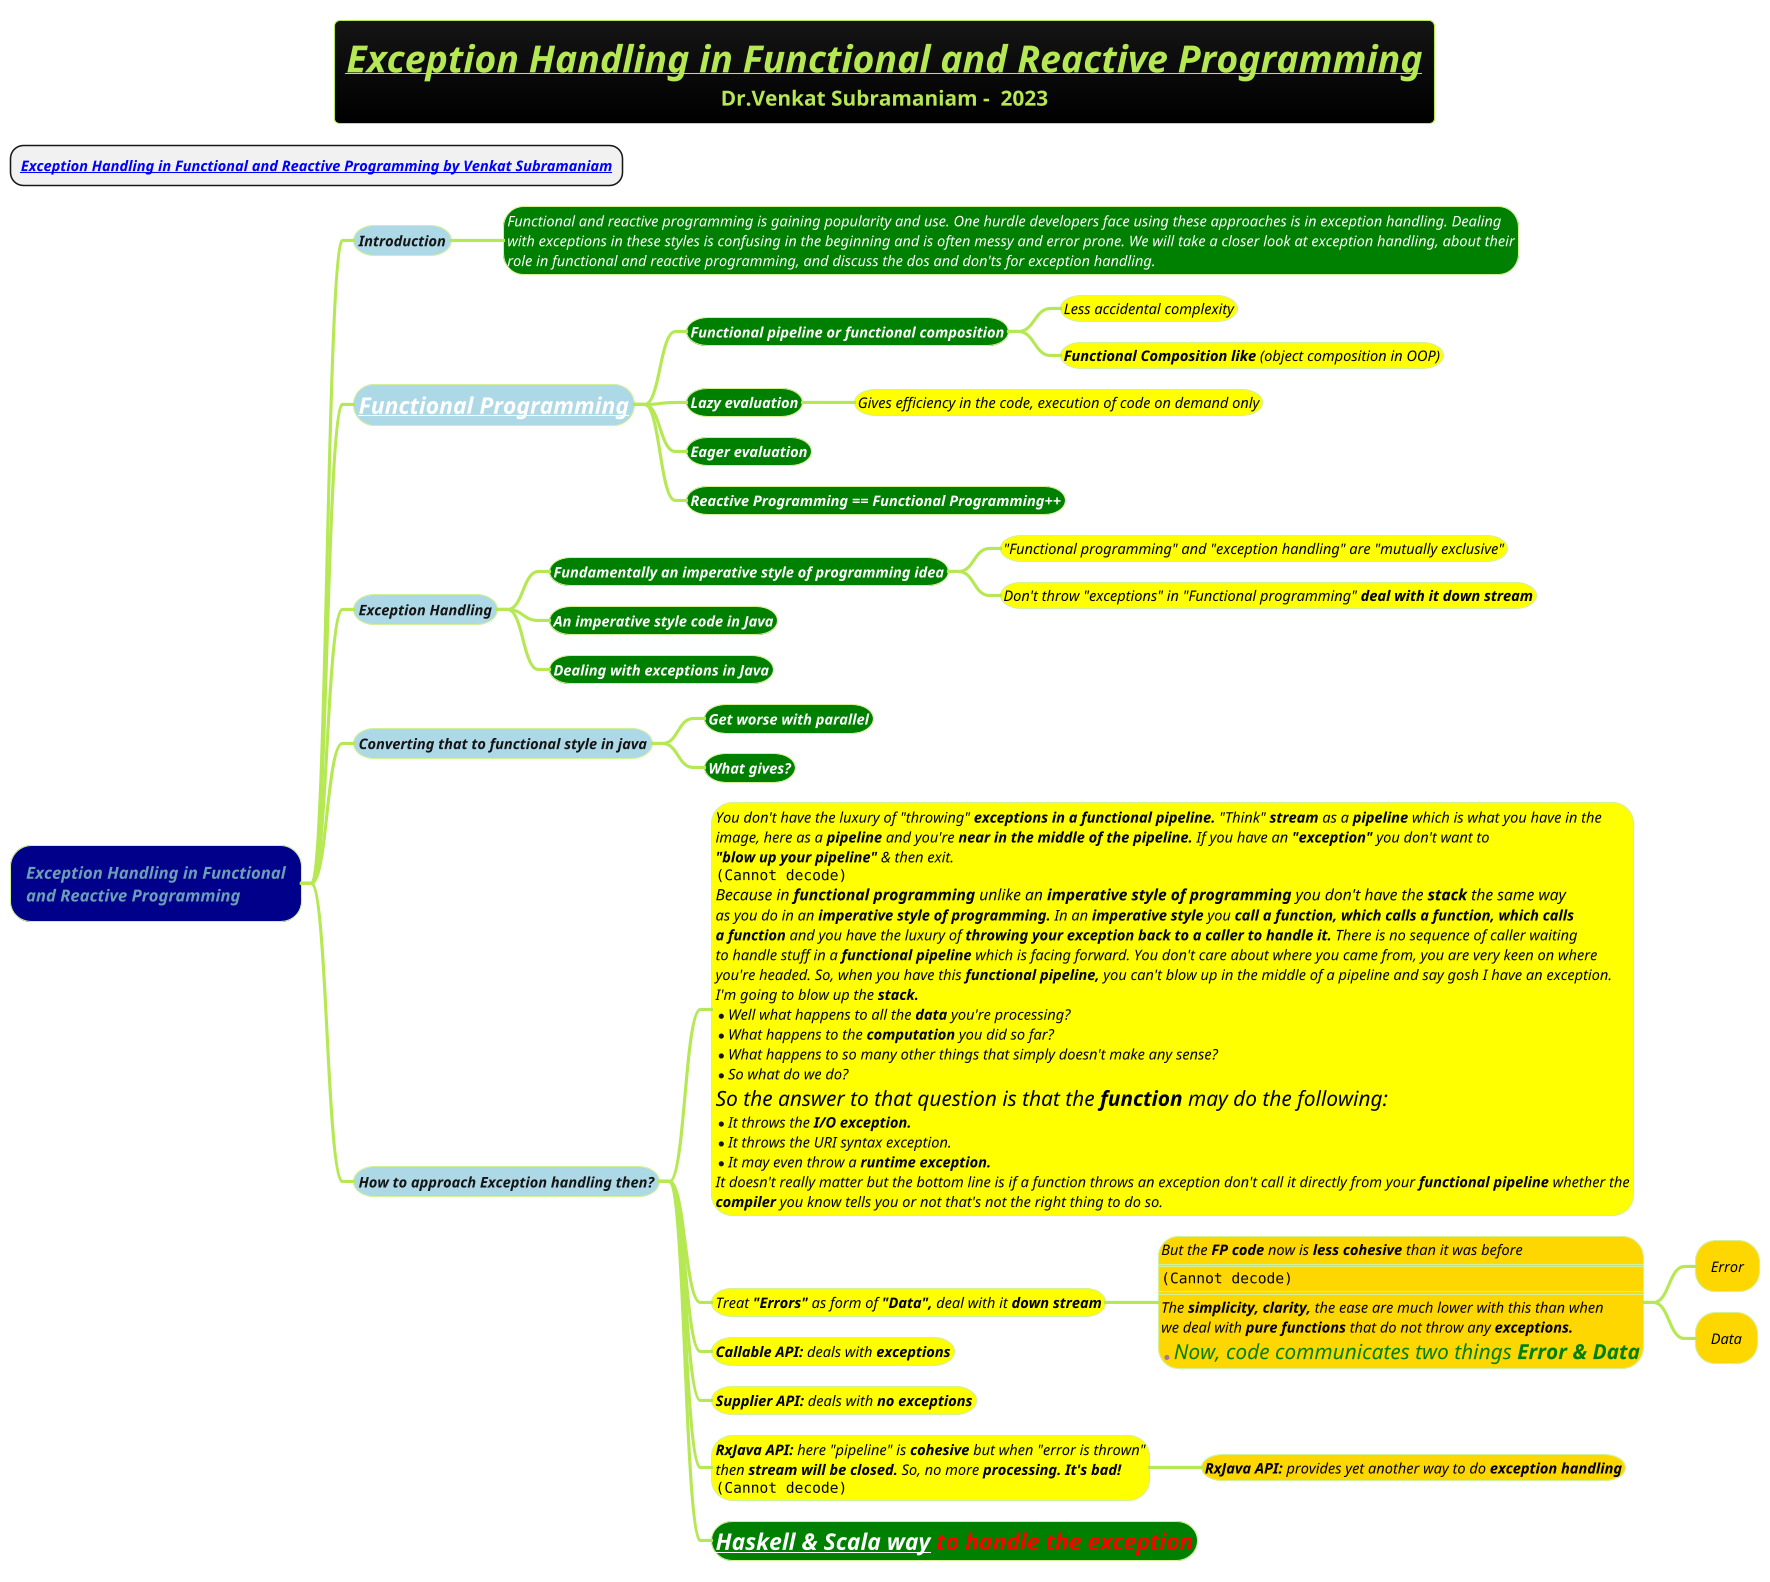 @startmindmap
title =<i><b><u>Exception Handling in Functional and Reactive Programming\nDr.Venkat Subramaniam -  2023
* <i><b>[[https://www.youtube.com/watch?v=1qdANLdLddk&list=LL&index=2&t=2166s&ab_channel=DevoxxUK Exception Handling in Functional and Reactive Programming by Venkat Subramaniam]]
!theme hacker

*[#darkblue] <i>Exception Handling in Functional\n<i>and Reactive Programming
**[#lightblue] <i><color #blac><size:14>Introduction
***[#green]:<i><color #white><size:14>Functional and reactive programming is gaining popularity and use. One hurdle developers face using these approaches is in exception handling. Dealing
<i><color #white><size:14>with exceptions in these styles is confusing in the beginning and is often messy and error prone. We will take a closer look at exception handling, about their
<i><color #white><size:14>role in functional and reactive programming, and discuss the dos and don'ts for exception handling.;

**[#lightblue] <i><color #blac><size:22>[[docs/3-programming-languages/Venkat-Subramaniam/Imperative-vs-Functional-Which-one-to-Choose.puml Functional Programming]]
***[#green] <i><color #white><size:14><b>Functional pipeline or functional composition
****[#yellow] <i><color #black><size:14>Less accidental complexity
****[#yellow] <i><color #black><size:14><b>Functional Composition like</b> (object composition in OOP)
***[#green] <i><color #white><size:14><b>Lazy evaluation
****[#yellow] <i><color #black><size:14>Gives efficiency in the code, execution of code on demand only
***[#green] <i><color #white><size:14><b>Eager evaluation
***[#green] <i><color #white><size:14><b>Reactive Programming == Functional Programming++
**[#lightblue] <i><color #blac><size:14>Exception Handling
***[#green] <i><color #white><size:14><b>Fundamentally an imperative style of programming idea
****[#yellow] <i><color #black><size:14>"Functional programming" and "exception handling" are "mutually exclusive"
****[#yellow] <i><color #black><size:14>Don't throw "exceptions" in "Functional programming" <b>deal with it down stream
***[#green] <i><color #white><size:14><b>An imperative style code in Java
***[#green] <i><color #white><size:14><b>Dealing with exceptions in Java
**[#lightblue] <i><color #blac><size:14>Converting that to functional style in java
***[#green] <i><color #white><size:14><b>Get worse with parallel
***[#green] <i><color #white><size:14><b>What gives?
**[#lightblue] <i><color #blac><size:14>How to approach Exception handling then?
***[#yellow]:<i><color #black><size:14>You don't have the luxury of "throwing" <b>exceptions in a functional pipeline.</b> "Think" <b>stream</b> as a <b>pipeline</b> which is what you have in the
<i><color #black><size:14>image, here as a <b>pipeline</b> and you're <b>near in the middle of the pipeline.</b> If you have an <b>"exception"</b> you don't want to
<i><color #black><size:14><b>"blow up your pipeline" </b>& then exit.
<img:images/img_20.png>
<i><color #black><size:15>Because in <b>functional programming</b> unlike an <b>imperative style of programming</b> you don't have the <b>stack</b> the same way
<i><color #black><size:14>as you do in an <b>imperative style of programming.</b> In an <b>imperative style</b> you <b>call a function, which calls a function, which calls
<i><color #black><size:14><b>a function</b> and you have the luxury of <b>throwing your exception back to a caller to handle it.</b> There is no sequence of caller waiting
<i><color #black><size:14>to handle stuff in a <b>functional pipeline</b> which is facing forward. You don't care about where you came from, you are very keen on where
<i><color #black><size:14>you're headed. So, when you have this <b>functional pipeline,</b> you can't blow up in the middle of a pipeline and say gosh I have an exception.
<i><color #black><size:14>I'm going to blow up the <b>stack.</b>
*<i><color #black><size:14>Well what happens to all the <b>data</b> you're processing?
*<i><color #black><size:14>What happens to the <b>computation</b> you did so far?
*<i><color #black><size:14>What happens to so many other things that simply doesn't make any sense?
*<i><color #black><size:14>So what do we do?
<i><color #black><size:20>So the answer to that question is that the <b>function</b> may do the following:
*<i><color #black><size:14>It throws the <b>I/O exception.</b>
*<i><color #black><size:14>It throws the URI syntax exception.
*<i><color #black><size:14>It may even throw a <b>runtime exception.</b>
<i><color #black><size:14>It doesn't really matter but the bottom line is if a function throws an exception don't call it directly from your <b>functional pipeline</b> whether the
<i><color #black><size:14><b>compiler</b> you know tells you or not that's not the right thing to do so.;
***[#yellow] <i><color #black><size:14>Treat <b>"Errors"</b> as form of <b>"Data",</b> deal with it <b>down stream
****[#Gold]:<i><color #black><size:14>But the <b>FP code</b> now is <b>less cohesive</b> than it was before
====
<img:images/img_21.png>
====
<i><color #black><size:14>The <b>simplicity, clarity,</b> the ease are much lower with this than when
<i><color #black><size:14>we deal with <b>pure functions</b> that do not throw any <b>exceptions.
*<i><color #green><size:20>Now, code communicates two things <b>Error & Data;
*****[#Gold] <i><color #black><size:14>Error
*****[#Gold] <i><color #black><size:14>Data
***[#yellow] <i><color #black><size:14><b>Callable API:</b> deals with <b>exceptions
***[#yellow] <i><color #black><size:14><b>Supplier API:</b> deals with <b>no exceptions
***[#yellow] <i><color #black><size:14><b>RxJava API:</b> here "pipeline" is <b>cohesive</b> but when "error is thrown"\n<i><color #black><size:14>then <b>stream will be closed.</b> So, no more <b>processing. It's bad!\n<img:images/img_22.png>
****[#Gold] <i><color #black><size:14><b>RxJava API:</b> provides yet another way to do <b>exception handling
***[#green] <i><color #red><size:22><b>[[Exception-Handling-in-haskell-and-scala.puml Haskell & Scala way]] to handle the exception
@endmindmap
